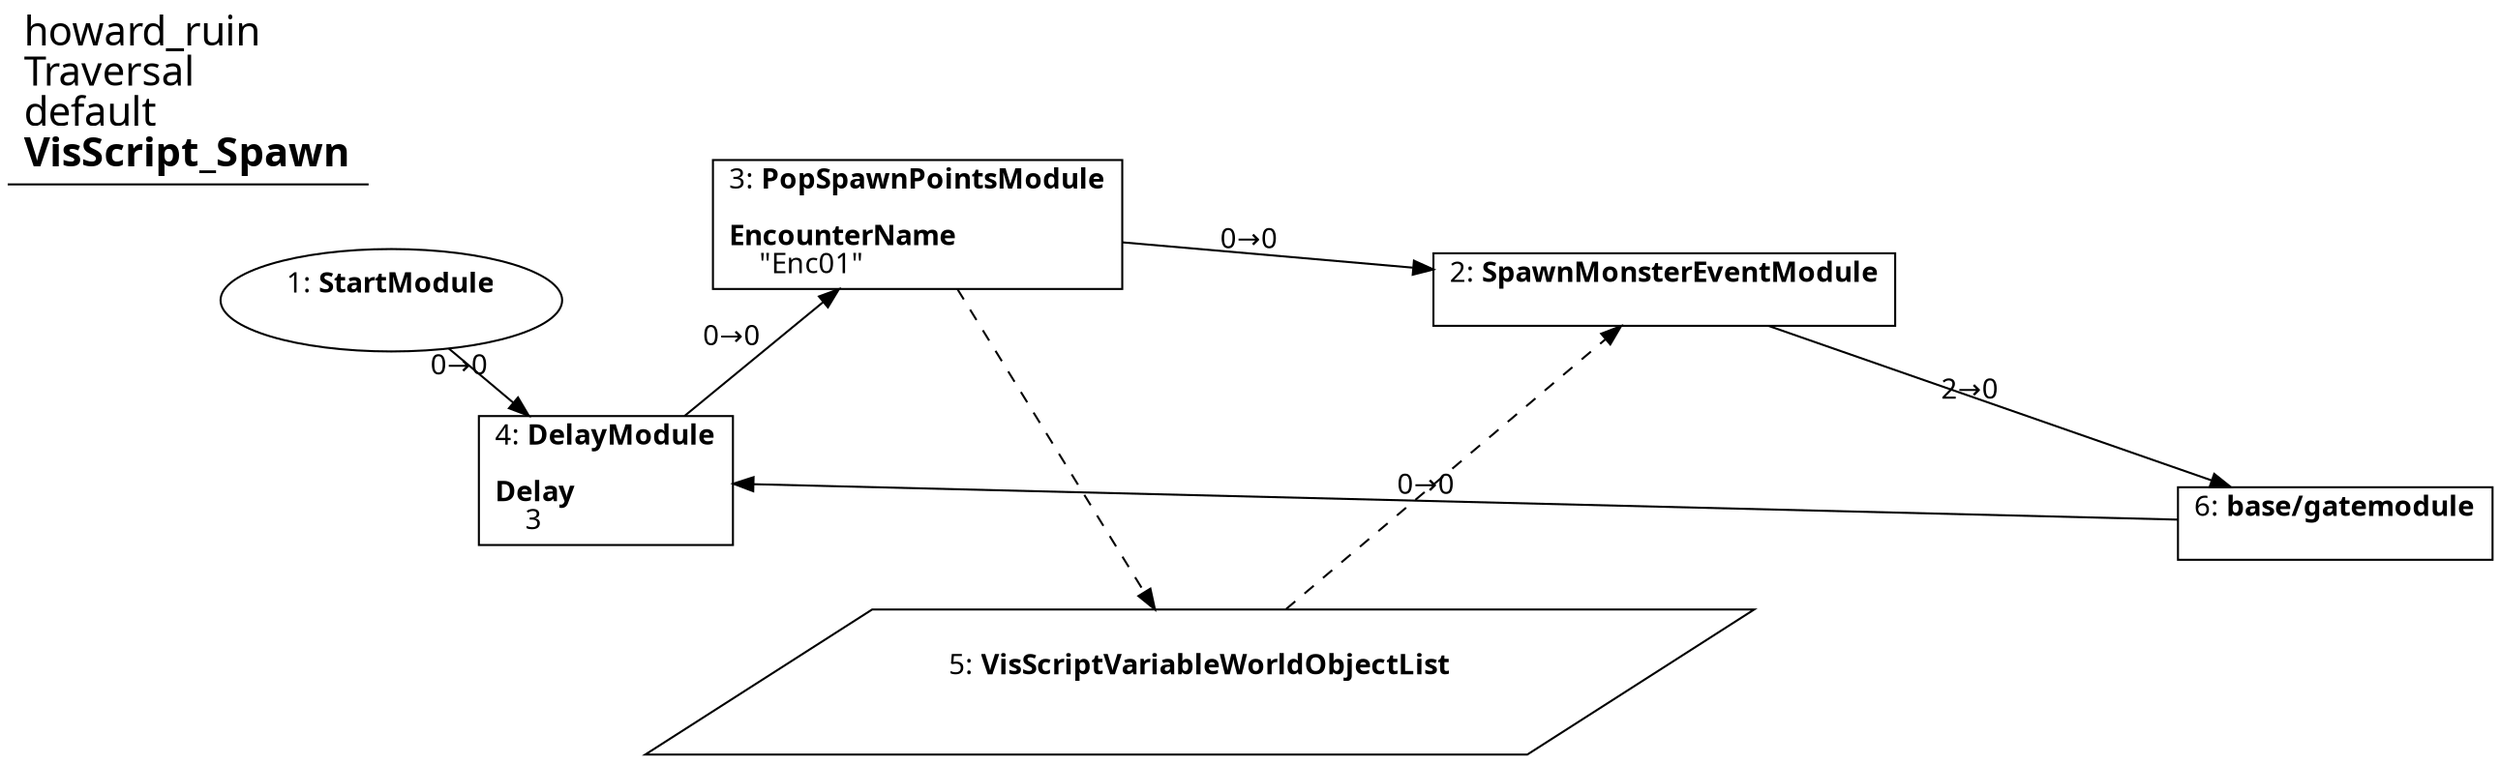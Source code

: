 digraph {
    layout = fdp;
    overlap = prism;
    sep = "+16";
    splines = spline;

    node [ shape = box ];

    graph [ fontname = "Segoe UI" ];
    node [ fontname = "Segoe UI" ];
    edge [ fontname = "Segoe UI" ];

    1 [ label = <1: <b>StartModule</b><br/><br/>> ];
    1 [ shape = oval ]
    1 [ pos = "0.035,-0.05!" ];
    1 -> 4 [ label = "0→0" ];

    2 [ label = <2: <b>SpawnMonsterEventModule</b><br/><br/>> ];
    2 [ pos = "0.85,-0.097!" ];
    2 -> 6 [ label = "2→0" ];
    5 -> 2 [ style = dashed ];

    3 [ label = <3: <b>PopSpawnPointsModule</b><br/><br/><b>EncounterName</b><br align="left"/>    &quot;Enc01&quot;<br align="left"/>> ];
    3 [ pos = "0.40100002,-0.057000004!" ];
    3 -> 2 [ label = "0→0" ];
    3 -> 5 [ style = dashed ];

    4 [ label = <4: <b>DelayModule</b><br/><br/><b>Delay</b><br align="left"/>    3<br align="left"/>> ];
    4 [ pos = "0.252,-0.21900001!" ];
    4 -> 3 [ label = "0→0" ];

    5 [ label = <5: <b>VisScriptVariableWorldObjectList</b><br/><br/>> ];
    5 [ shape = parallelogram ]
    5 [ pos = "0.497,-0.307!" ];

    6 [ label = <6: <b>base/gatemodule</b><br/><br/>> ];
    6 [ pos = "1.2570001,-0.23900001!" ];
    6 -> 4 [ label = "0→0" ];

    title [ pos = "0.034,-0.049000002!" ];
    title [ shape = underline ];
    title [ label = <<font point-size="20">howard_ruin<br align="left"/>Traversal<br align="left"/>default<br align="left"/><b>VisScript_Spawn</b><br align="left"/></font>> ];
}
